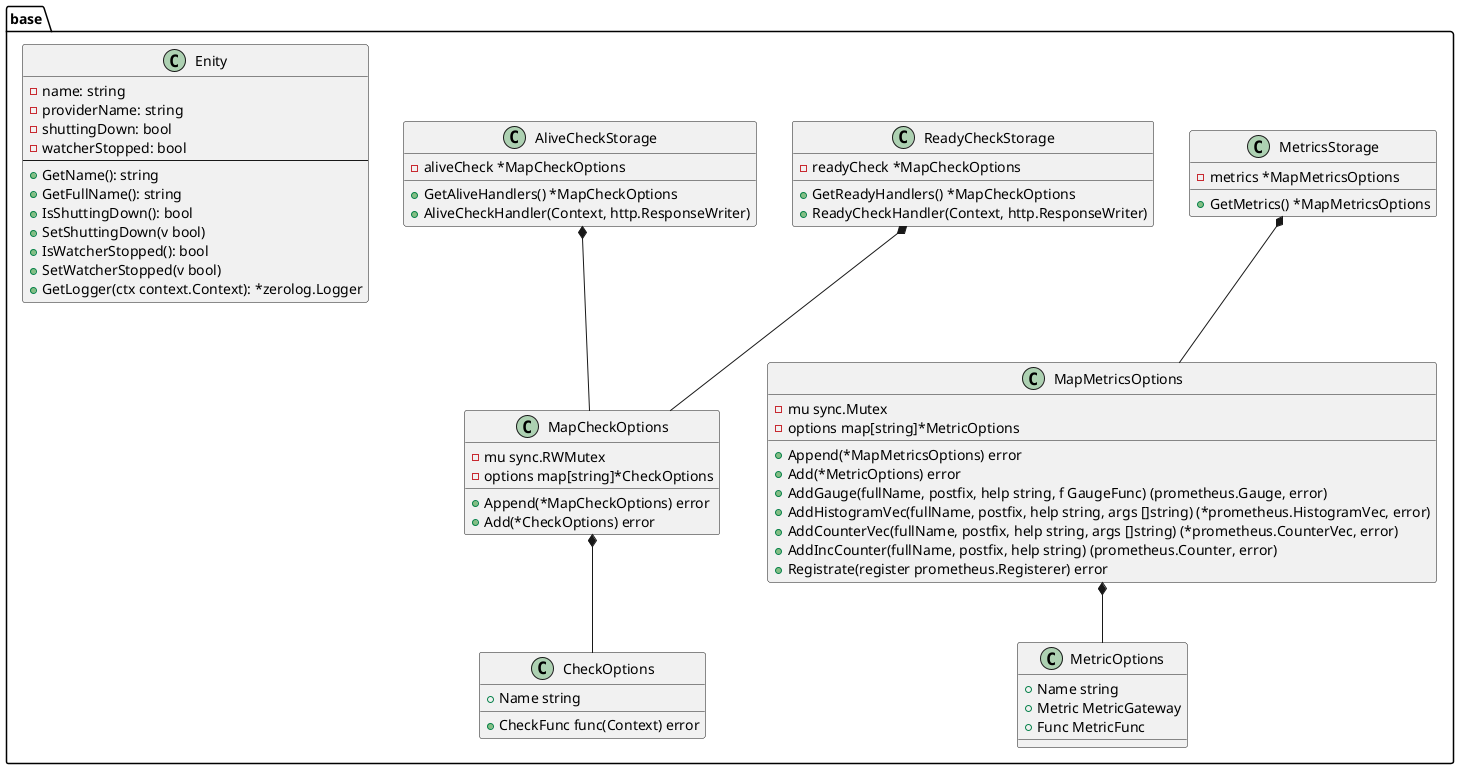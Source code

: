 @startuml base

class base.MetricOptions {
    +Name string
    +Metric MetricGateway
    +Func MetricFunc
}

class base.MapMetricsOptions {
    -mu sync.Mutex
    -options map[string]*MetricOptions
    +Append(*MapMetricsOptions) error
    +Add(*MetricOptions) error
    +AddGauge(fullName, postfix, help string, f GaugeFunc) (prometheus.Gauge, error)
    +AddHistogramVec(fullName, postfix, help string, args []string) (*prometheus.HistogramVec, error)
    +AddCounterVec(fullName, postfix, help string, args []string) (*prometheus.CounterVec, error)
    +AddIncCounter(fullName, postfix, help string) (prometheus.Counter, error)
    +Registrate(register prometheus.Registerer) error
}

base.MapMetricsOptions *-- base.MetricOptions

class base.MetricsStorage {
    -metrics *MapMetricsOptions
    +GetMetrics() *MapMetricsOptions
}

base.MetricsStorage *-- base.MapMetricsOptions

class base.CheckOptions {
    +Name string
    +CheckFunc func(Context) error
}

class base.MapCheckOptions {
    -mu sync.RWMutex
    -options map[string]*CheckOptions
    +Append(*MapCheckOptions) error
    +Add(*CheckOptions) error
}

base.MapCheckOptions *-- base.CheckOptions

class base.ReadyCheckStorage  {
	-readyCheck *MapCheckOptions
    +GetReadyHandlers() *MapCheckOptions
    +ReadyCheckHandler(Context, http.ResponseWriter)
}

base.ReadyCheckStorage *-- base.MapCheckOptions

class base.AliveCheckStorage  {
	-aliveCheck *MapCheckOptions
    +GetAliveHandlers() *MapCheckOptions
    +AliveCheckHandler(Context, http.ResponseWriter)
}

base.AliveCheckStorage *-- base.MapCheckOptions

class base.Enity {
    -name: string
    -providerName: string
    -shuttingDown: bool
    -watcherStopped: bool
    ---
    +GetName(): string
    +GetFullName(): string
    +IsShuttingDown(): bool
    +SetShuttingDown(v bool)
    +IsWatcherStopped(): bool
    +SetWatcherStopped(v bool)
    +GetLogger(ctx context.Context): *zerolog.Logger
}

@enduml
